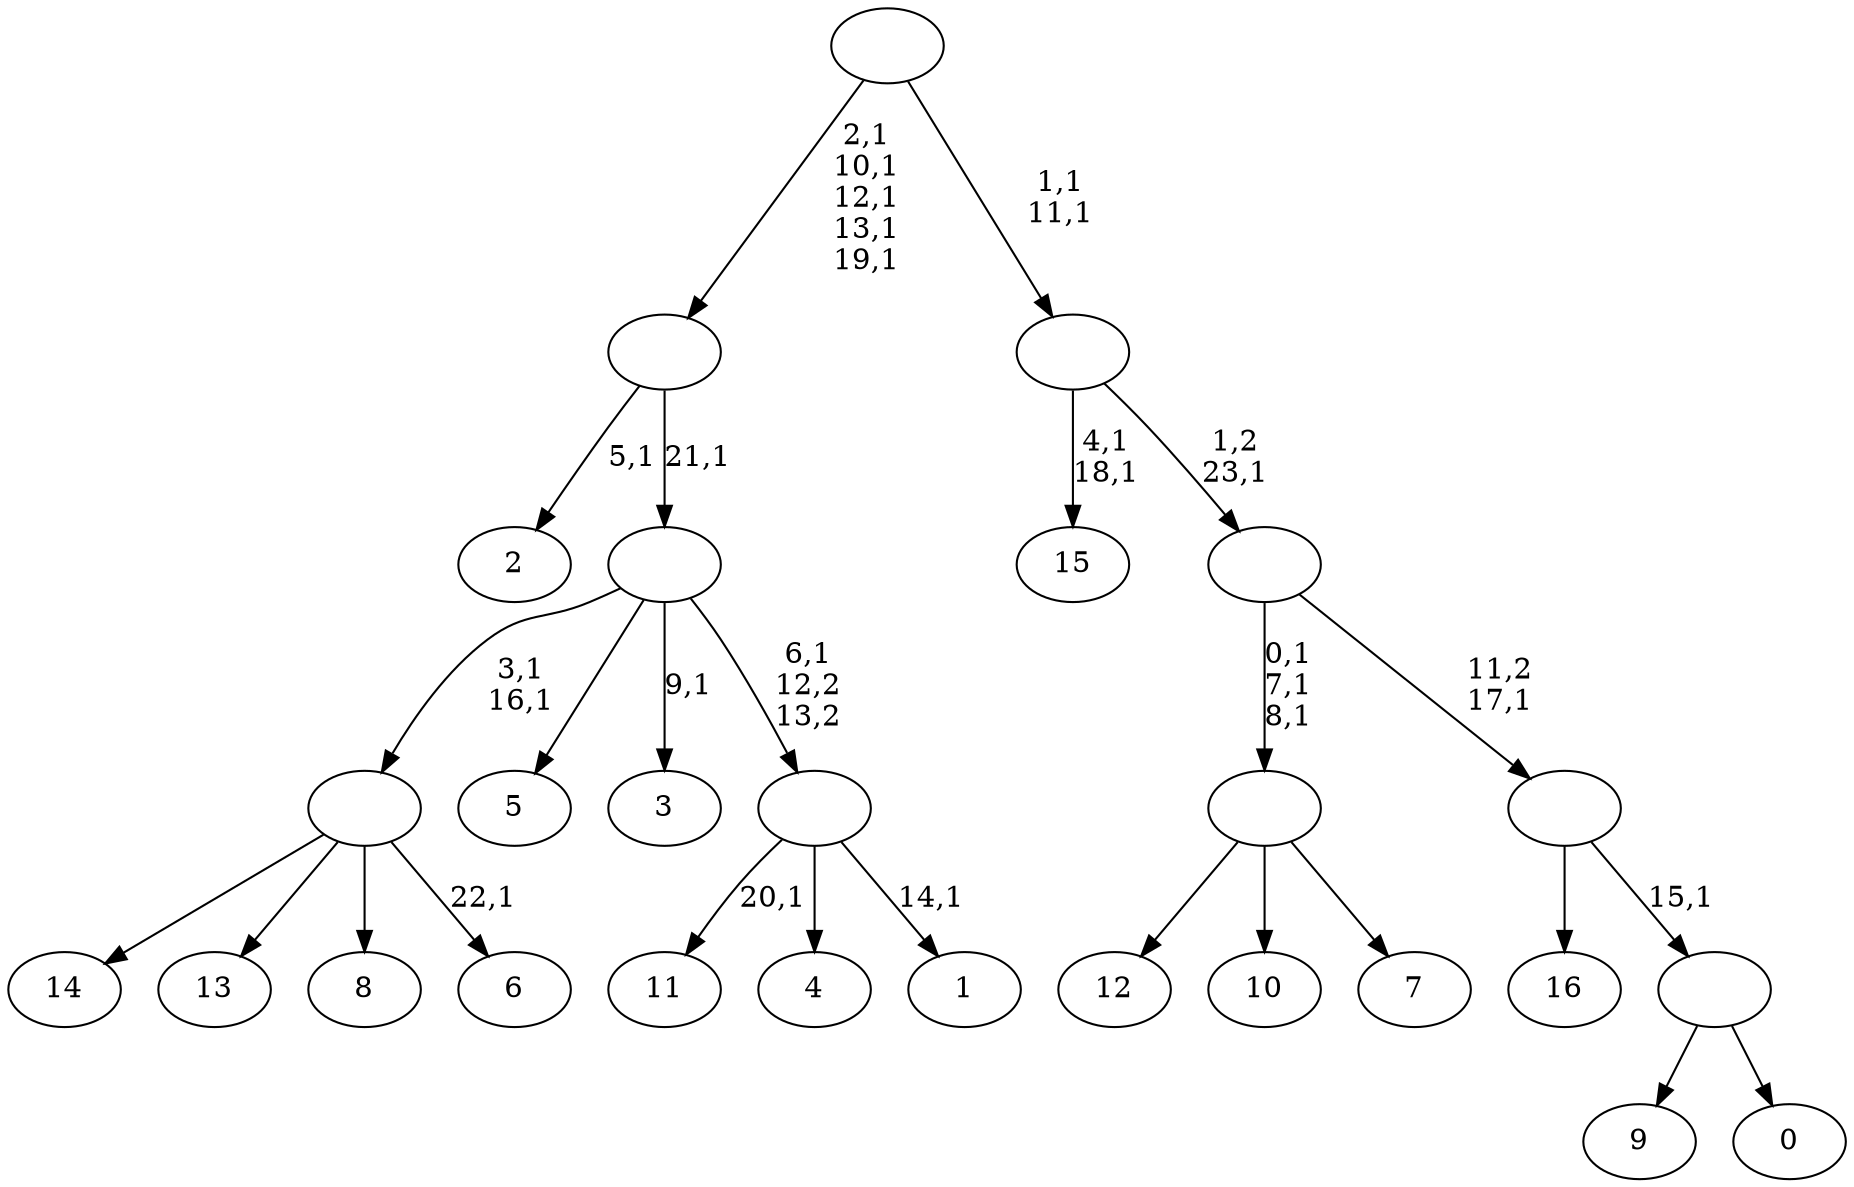 digraph T {
	41 [label="16"]
	40 [label="15"]
	37 [label="14"]
	36 [label="13"]
	35 [label="12"]
	34 [label="11"]
	32 [label="10"]
	31 [label="9"]
	30 [label="8"]
	29 [label="7"]
	28 [label=""]
	25 [label="6"]
	23 [label=""]
	21 [label="5"]
	20 [label="4"]
	19 [label="3"]
	17 [label="2"]
	15 [label="1"]
	13 [label=""]
	12 [label=""]
	11 [label=""]
	6 [label="0"]
	5 [label=""]
	4 [label=""]
	3 [label=""]
	2 [label=""]
	0 [label=""]
	28 -> 35 [label=""]
	28 -> 32 [label=""]
	28 -> 29 [label=""]
	23 -> 25 [label="22,1"]
	23 -> 37 [label=""]
	23 -> 36 [label=""]
	23 -> 30 [label=""]
	13 -> 15 [label="14,1"]
	13 -> 34 [label="20,1"]
	13 -> 20 [label=""]
	12 -> 19 [label="9,1"]
	12 -> 23 [label="3,1\n16,1"]
	12 -> 21 [label=""]
	12 -> 13 [label="6,1\n12,2\n13,2"]
	11 -> 17 [label="5,1"]
	11 -> 12 [label="21,1"]
	5 -> 31 [label=""]
	5 -> 6 [label=""]
	4 -> 41 [label=""]
	4 -> 5 [label="15,1"]
	3 -> 28 [label="0,1\n7,1\n8,1"]
	3 -> 4 [label="11,2\n17,1"]
	2 -> 40 [label="4,1\n18,1"]
	2 -> 3 [label="1,2\n23,1"]
	0 -> 2 [label="1,1\n11,1"]
	0 -> 11 [label="2,1\n10,1\n12,1\n13,1\n19,1"]
}

